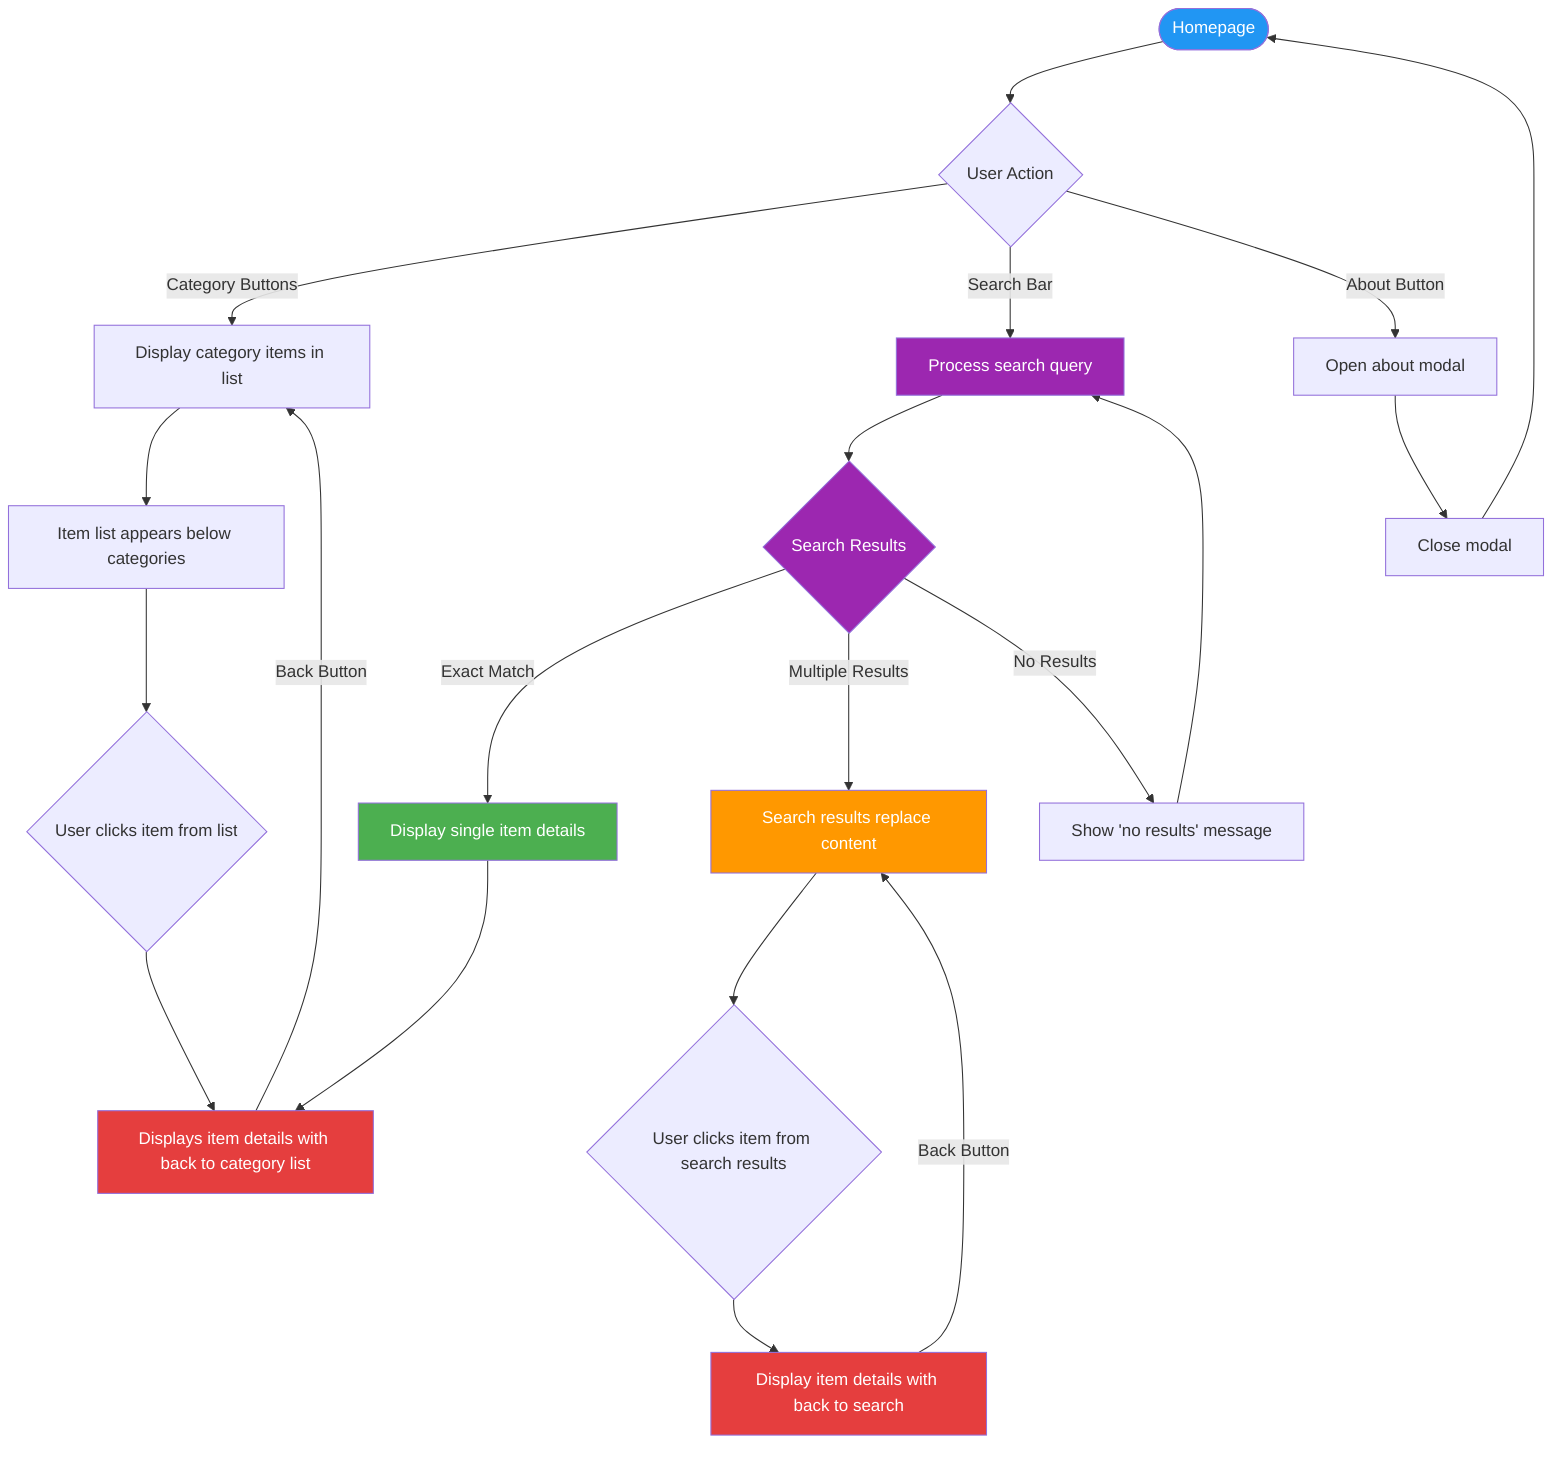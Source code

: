 flowchart TD
    A([Homepage]) --> B{User Action}
    B --> |Category Buttons| C[Display category items in list]
    B --> |Search Bar| D[Process search query]
    B --> |About Button| E[Open about modal]

    C --> F[Item list appears below categories]
    E --> L[Close modal] --> A

    D --> G{Search Results}
    G --> |Exact Match| H[Display single item details]
    G --> |Multiple Results| I[Search results replace content]
    G --> |No Results| M[Show 'no results' message]

    F --> J{User clicks item from list}
    J --> K[Displays item details with back to category list]

    I --> N{User clicks item from search results}
    N --> O[Display item details with back to search]

    H --> K
    M --> D

    K --> |Back Button| C
    O --> |Back Button| I

    style A fill:#2196f3, color:#ffffff
    style D fill:#9c27b0, color:#ffffff
    style G fill:#9c27b0, color:#ffffff
    style H fill:#4caf50, color:#ffffff
    style I fill:#ff9800, color:#ffffff
    style K fill:#e53e3e, color:#ffffff
    style O fill:#e53e3e, color:#ffffff

    %% colors:
    %% - Blue (A) = main states/homepage
    %% - Purple (D,G) = Search-related processing
    %% - Green (H) = Exact matches leading to details
    %% - Orange (I) = Search results lists
    %% - Red (K,O) = Detail views